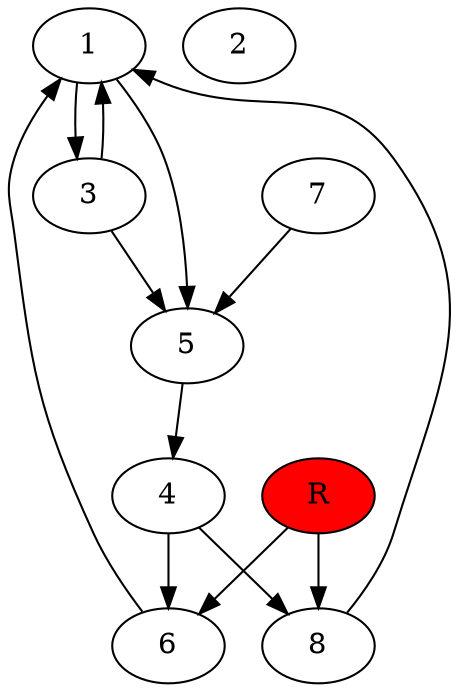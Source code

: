 digraph prb28166 {
	1
	2
	3
	4
	5
	6
	7
	8
	R [fillcolor="#ff0000" style=filled]
	1 -> 3
	1 -> 5
	3 -> 1
	3 -> 5
	4 -> 6
	4 -> 8
	5 -> 4
	6 -> 1
	7 -> 5
	8 -> 1
	R -> 6
	R -> 8
}
